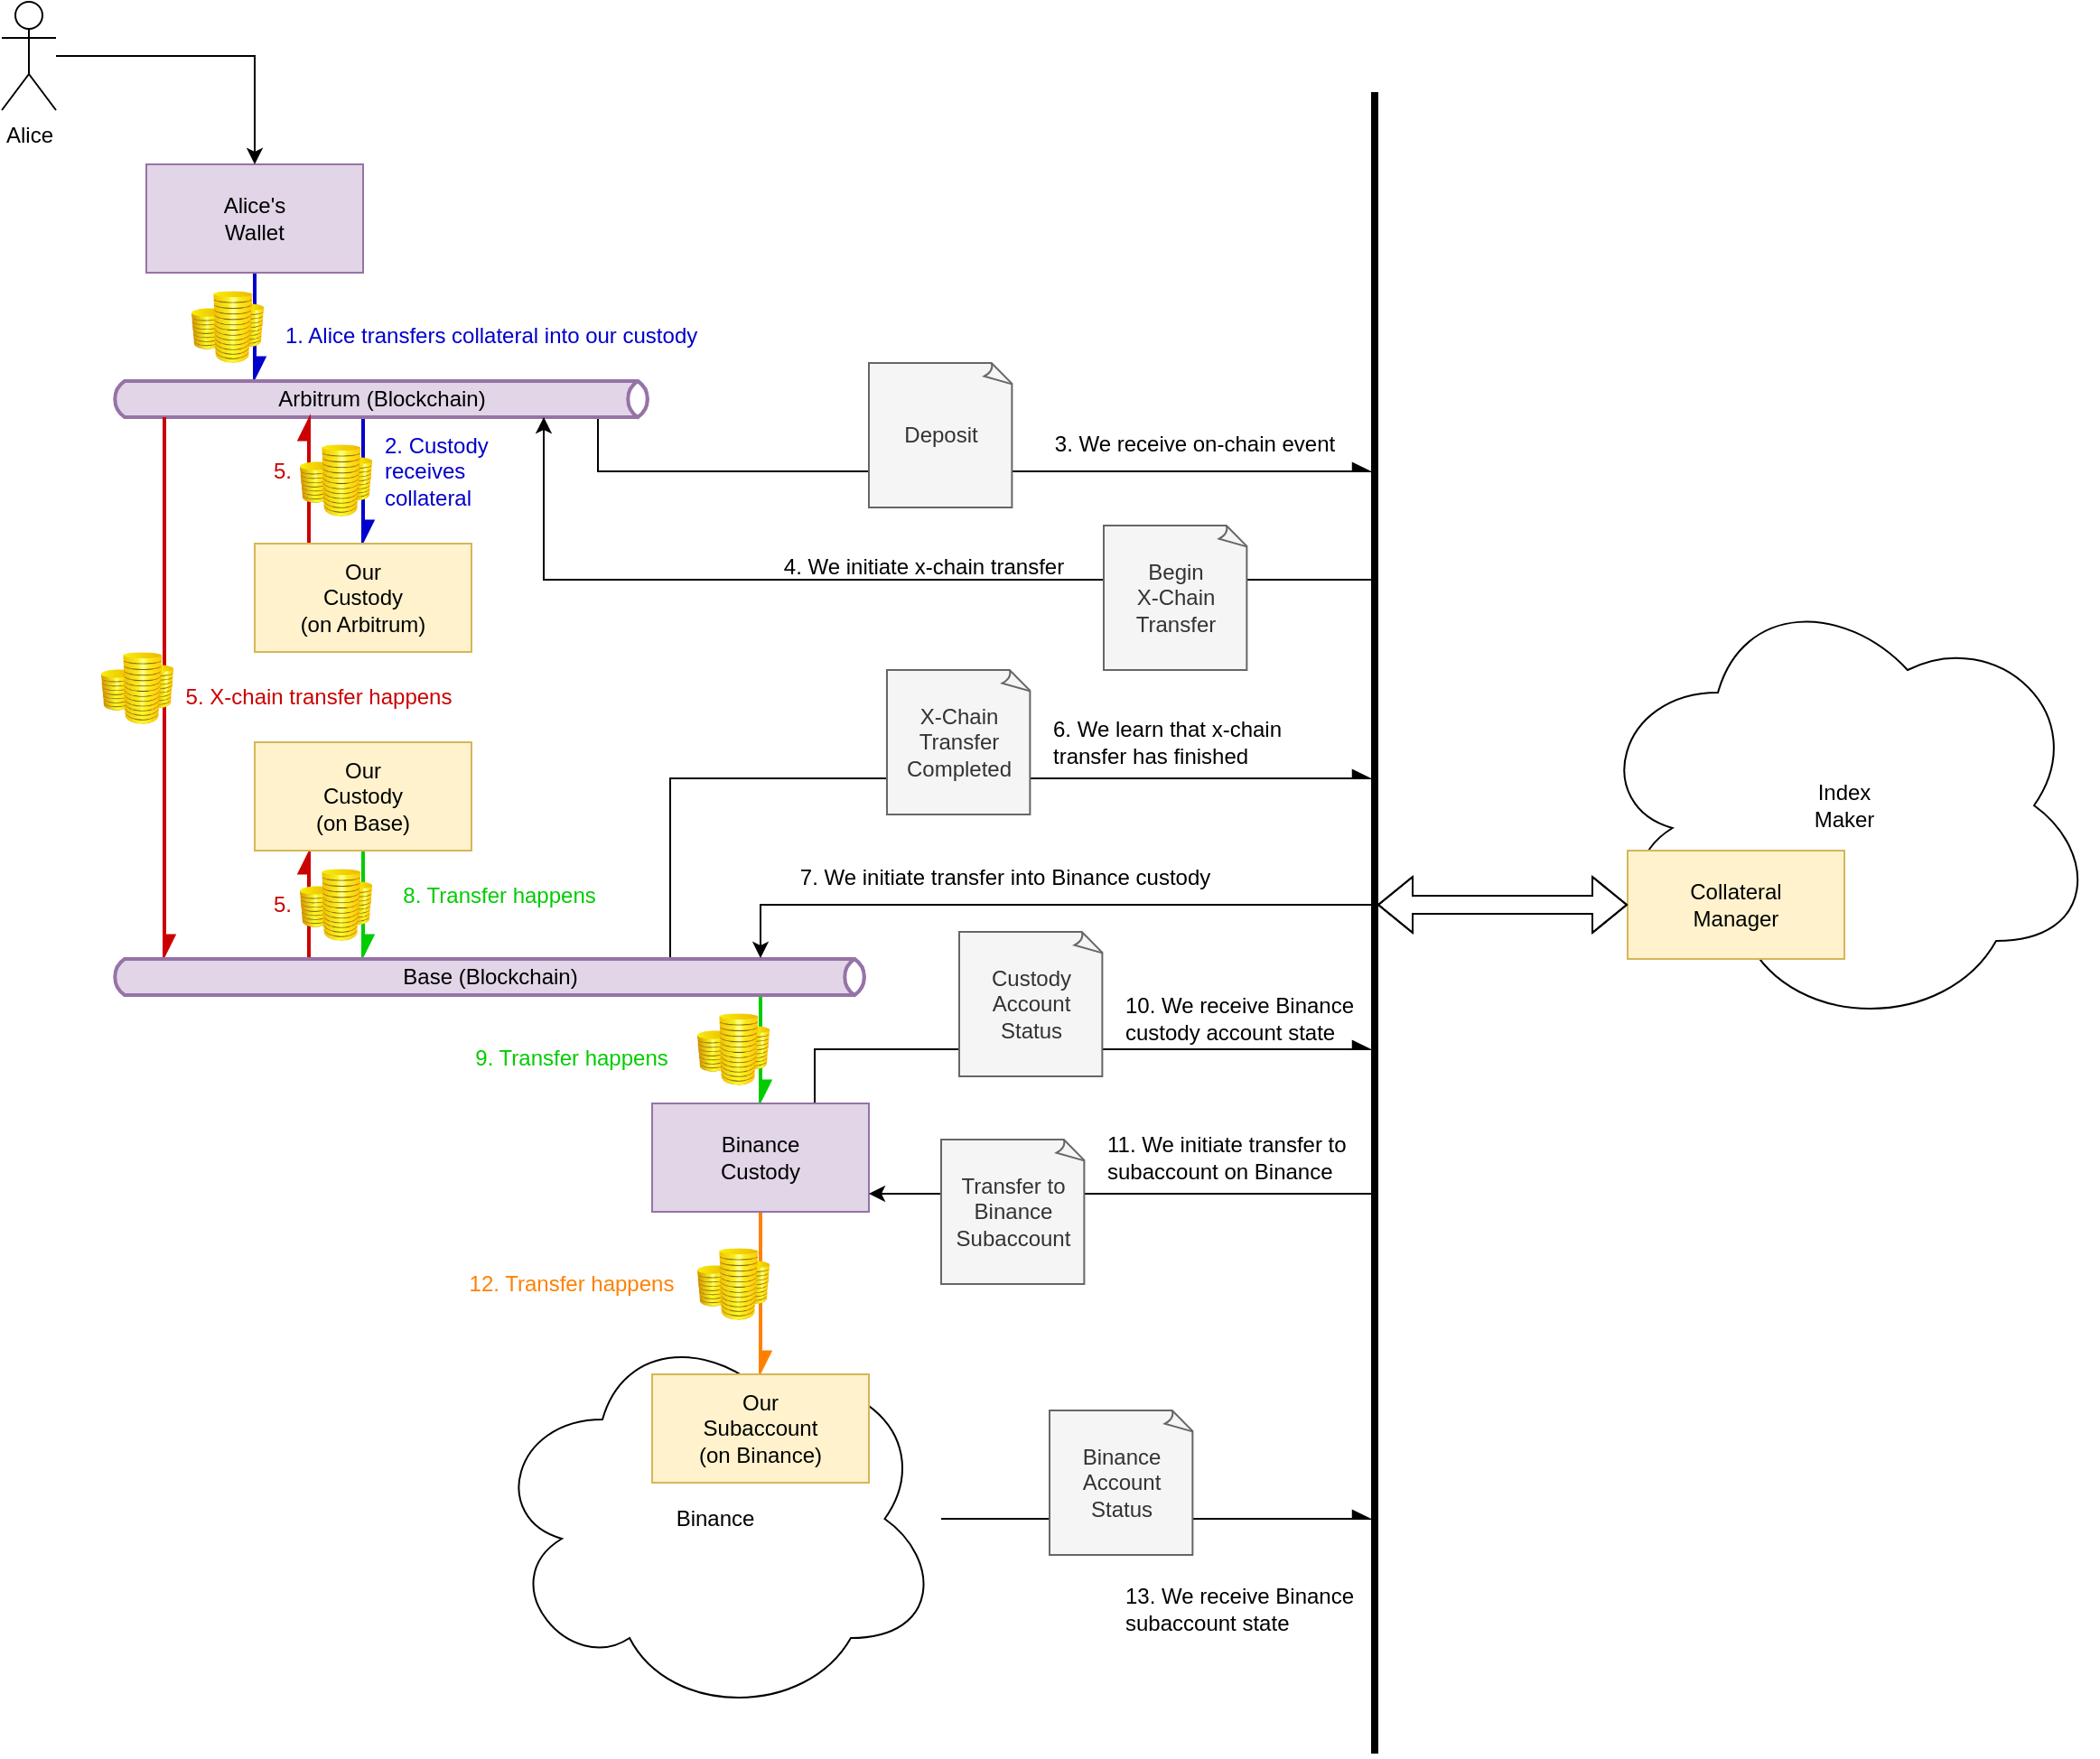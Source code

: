 <mxfile version="24.7.8">
  <diagram name="Page-1" id="yGEEBYdAHtjWrQ1hywJq">
    <mxGraphModel dx="813" dy="1055" grid="1" gridSize="10" guides="1" tooltips="1" connect="1" arrows="1" fold="1" page="1" pageScale="1" pageWidth="827" pageHeight="1169" math="0" shadow="0">
      <root>
        <mxCell id="0" />
        <mxCell id="1" parent="0" />
        <mxCell id="GXLGQrvdn1vJv16QOAwp-51" style="edgeStyle=orthogonalEdgeStyle;rounded=0;orthogonalLoop=1;jettySize=auto;html=1;endArrow=async;endFill=1;endSize=8;" edge="1" parent="1" source="GXLGQrvdn1vJv16QOAwp-49" target="GXLGQrvdn1vJv16QOAwp-38">
          <mxGeometry relative="1" as="geometry">
            <Array as="points">
              <mxPoint x="1540" y="870" />
              <mxPoint x="1540" y="870" />
            </Array>
          </mxGeometry>
        </mxCell>
        <mxCell id="GXLGQrvdn1vJv16QOAwp-49" value="Binance" style="ellipse;shape=cloud;whiteSpace=wrap;html=1;" vertex="1" parent="1">
          <mxGeometry x="1110" y="760" width="250" height="220" as="geometry" />
        </mxCell>
        <mxCell id="GXLGQrvdn1vJv16QOAwp-8" style="edgeStyle=orthogonalEdgeStyle;rounded=0;orthogonalLoop=1;jettySize=auto;html=1;endArrow=async;endFill=1;strokeWidth=2;endSize=8;strokeColor=#0000CC;" edge="1" parent="1" source="GXLGQrvdn1vJv16QOAwp-4" target="GXLGQrvdn1vJv16QOAwp-7">
          <mxGeometry relative="1" as="geometry">
            <Array as="points">
              <mxPoint x="980" y="260" />
              <mxPoint x="980" y="260" />
            </Array>
          </mxGeometry>
        </mxCell>
        <mxCell id="GXLGQrvdn1vJv16QOAwp-4" value="Alice&#39;s&lt;div&gt;Wallet&lt;/div&gt;" style="rounded=0;whiteSpace=wrap;html=1;fillColor=#e1d5e7;strokeColor=#9673a6;" vertex="1" parent="1">
          <mxGeometry x="920" y="120" width="120" height="60" as="geometry" />
        </mxCell>
        <mxCell id="GXLGQrvdn1vJv16QOAwp-10" style="edgeStyle=orthogonalEdgeStyle;rounded=0;orthogonalLoop=1;jettySize=auto;html=1;endArrow=async;endFill=1;strokeWidth=2;endSize=8;strokeColor=#0000CC;" edge="1" parent="1" source="GXLGQrvdn1vJv16QOAwp-7" target="GXLGQrvdn1vJv16QOAwp-9">
          <mxGeometry relative="1" as="geometry">
            <Array as="points">
              <mxPoint x="1040" y="300" />
              <mxPoint x="1040" y="300" />
            </Array>
          </mxGeometry>
        </mxCell>
        <mxCell id="GXLGQrvdn1vJv16QOAwp-39" style="edgeStyle=orthogonalEdgeStyle;rounded=0;orthogonalLoop=1;jettySize=auto;html=1;endArrow=async;endFill=1;endSize=8;" edge="1" parent="1" source="GXLGQrvdn1vJv16QOAwp-7" target="GXLGQrvdn1vJv16QOAwp-38">
          <mxGeometry relative="1" as="geometry">
            <Array as="points">
              <mxPoint x="1170" y="290" />
            </Array>
          </mxGeometry>
        </mxCell>
        <mxCell id="GXLGQrvdn1vJv16QOAwp-7" value="Arbitrum (Blockchain)" style="html=1;outlineConnect=0;fillColor=#e1d5e7;strokeColor=#9673a6;gradientDirection=north;strokeWidth=2;shape=mxgraph.networks.bus;gradientColor=none;gradientDirection=north;perimeter=backbonePerimeter;backboneSize=20;" vertex="1" parent="1">
          <mxGeometry x="900" y="240" width="300" height="20" as="geometry" />
        </mxCell>
        <mxCell id="GXLGQrvdn1vJv16QOAwp-14" style="edgeStyle=orthogonalEdgeStyle;rounded=0;orthogonalLoop=1;jettySize=auto;html=1;endArrow=async;endFill=1;strokeWidth=2;endSize=8;strokeColor=#00CC00;" edge="1" parent="1" source="GXLGQrvdn1vJv16QOAwp-24" target="GXLGQrvdn1vJv16QOAwp-13">
          <mxGeometry relative="1" as="geometry">
            <Array as="points">
              <mxPoint x="1040" y="530" />
              <mxPoint x="1040" y="530" />
            </Array>
          </mxGeometry>
        </mxCell>
        <mxCell id="GXLGQrvdn1vJv16QOAwp-53" style="edgeStyle=orthogonalEdgeStyle;rounded=0;orthogonalLoop=1;jettySize=auto;html=1;endArrow=async;endFill=1;endSize=8;strokeColor=#CC0000;strokeWidth=2;" edge="1" parent="1" source="GXLGQrvdn1vJv16QOAwp-7" target="GXLGQrvdn1vJv16QOAwp-13">
          <mxGeometry relative="1" as="geometry">
            <Array as="points">
              <mxPoint x="930" y="400" />
              <mxPoint x="930" y="400" />
            </Array>
          </mxGeometry>
        </mxCell>
        <mxCell id="GXLGQrvdn1vJv16QOAwp-74" style="edgeStyle=orthogonalEdgeStyle;rounded=0;orthogonalLoop=1;jettySize=auto;html=1;endArrow=async;endFill=1;strokeWidth=2;endSize=8;strokeColor=#CC0000;" edge="1" parent="1" source="GXLGQrvdn1vJv16QOAwp-9" target="GXLGQrvdn1vJv16QOAwp-7">
          <mxGeometry relative="1" as="geometry">
            <mxPoint x="950" y="290" as="targetPoint" />
            <Array as="points">
              <mxPoint x="1010" y="300" />
              <mxPoint x="1010" y="300" />
            </Array>
          </mxGeometry>
        </mxCell>
        <mxCell id="GXLGQrvdn1vJv16QOAwp-9" value="&lt;span style=&quot;background-color: initial;&quot;&gt;Our&lt;/span&gt;&lt;div&gt;&lt;span style=&quot;background-color: initial;&quot;&gt;Custody&lt;/span&gt;&lt;/div&gt;&lt;div&gt;&lt;span style=&quot;background-color: initial;&quot;&gt;(on Arbitrum)&lt;/span&gt;&lt;/div&gt;" style="rounded=0;whiteSpace=wrap;html=1;fillColor=#fff2cc;strokeColor=#d6b656;" vertex="1" parent="1">
          <mxGeometry x="980" y="330" width="120" height="60" as="geometry" />
        </mxCell>
        <mxCell id="GXLGQrvdn1vJv16QOAwp-12" style="edgeStyle=orthogonalEdgeStyle;rounded=0;orthogonalLoop=1;jettySize=auto;html=1;" edge="1" parent="1" source="GXLGQrvdn1vJv16QOAwp-11" target="GXLGQrvdn1vJv16QOAwp-4">
          <mxGeometry relative="1" as="geometry" />
        </mxCell>
        <mxCell id="GXLGQrvdn1vJv16QOAwp-11" value="Alice" style="shape=umlActor;verticalLabelPosition=bottom;verticalAlign=top;html=1;outlineConnect=0;" vertex="1" parent="1">
          <mxGeometry x="840" y="30" width="30" height="60" as="geometry" />
        </mxCell>
        <mxCell id="GXLGQrvdn1vJv16QOAwp-16" style="edgeStyle=orthogonalEdgeStyle;rounded=0;orthogonalLoop=1;jettySize=auto;html=1;endArrow=async;endFill=1;strokeWidth=2;endSize=8;strokeColor=#00CC00;" edge="1" parent="1" source="GXLGQrvdn1vJv16QOAwp-13" target="GXLGQrvdn1vJv16QOAwp-15">
          <mxGeometry relative="1" as="geometry">
            <Array as="points">
              <mxPoint x="1260" y="590" />
              <mxPoint x="1260" y="590" />
            </Array>
          </mxGeometry>
        </mxCell>
        <mxCell id="GXLGQrvdn1vJv16QOAwp-42" style="edgeStyle=orthogonalEdgeStyle;rounded=0;orthogonalLoop=1;jettySize=auto;html=1;endArrow=async;endFill=1;endSize=8;" edge="1" parent="1" source="GXLGQrvdn1vJv16QOAwp-13" target="GXLGQrvdn1vJv16QOAwp-38">
          <mxGeometry relative="1" as="geometry">
            <Array as="points">
              <mxPoint x="1210" y="460" />
            </Array>
          </mxGeometry>
        </mxCell>
        <mxCell id="GXLGQrvdn1vJv16QOAwp-76" style="edgeStyle=orthogonalEdgeStyle;rounded=0;orthogonalLoop=1;jettySize=auto;html=1;endArrow=async;endFill=1;endSize=8;strokeColor=#CC0000;strokeWidth=2;" edge="1" parent="1" source="GXLGQrvdn1vJv16QOAwp-13" target="GXLGQrvdn1vJv16QOAwp-24">
          <mxGeometry relative="1" as="geometry">
            <Array as="points">
              <mxPoint x="1010" y="530" />
              <mxPoint x="1010" y="530" />
            </Array>
          </mxGeometry>
        </mxCell>
        <mxCell id="GXLGQrvdn1vJv16QOAwp-13" value="Base (Blockchain)" style="html=1;outlineConnect=0;fillColor=#e1d5e7;strokeColor=#9673a6;gradientDirection=north;strokeWidth=2;shape=mxgraph.networks.bus;gradientColor=none;gradientDirection=north;perimeter=backbonePerimeter;backboneSize=20;" vertex="1" parent="1">
          <mxGeometry x="900" y="560" width="420" height="20" as="geometry" />
        </mxCell>
        <mxCell id="GXLGQrvdn1vJv16QOAwp-18" style="edgeStyle=orthogonalEdgeStyle;rounded=0;orthogonalLoop=1;jettySize=auto;html=1;endArrow=async;endFill=1;strokeWidth=2;endSize=8;strokeColor=#FF8000;" edge="1" parent="1" source="GXLGQrvdn1vJv16QOAwp-15" target="GXLGQrvdn1vJv16QOAwp-17">
          <mxGeometry relative="1" as="geometry" />
        </mxCell>
        <mxCell id="GXLGQrvdn1vJv16QOAwp-63" style="edgeStyle=orthogonalEdgeStyle;rounded=0;orthogonalLoop=1;jettySize=auto;html=1;endArrow=async;endFill=1;endSize=8;" edge="1" parent="1" source="GXLGQrvdn1vJv16QOAwp-15" target="GXLGQrvdn1vJv16QOAwp-38">
          <mxGeometry relative="1" as="geometry">
            <Array as="points">
              <mxPoint x="1290" y="610" />
            </Array>
          </mxGeometry>
        </mxCell>
        <mxCell id="GXLGQrvdn1vJv16QOAwp-15" value="&lt;span style=&quot;background-color: initial;&quot;&gt;Binance&lt;/span&gt;&lt;div&gt;&lt;span style=&quot;background-color: initial;&quot;&gt;Custody&lt;/span&gt;&lt;/div&gt;" style="rounded=0;whiteSpace=wrap;html=1;fillColor=#e1d5e7;strokeColor=#9673a6;" vertex="1" parent="1">
          <mxGeometry x="1200" y="640" width="120" height="60" as="geometry" />
        </mxCell>
        <mxCell id="GXLGQrvdn1vJv16QOAwp-17" value="&lt;div&gt;Our&lt;/div&gt;&lt;div&gt;Subaccount&lt;/div&gt;&lt;div&gt;(on&amp;nbsp;&lt;span style=&quot;background-color: initial;&quot;&gt;Binance)&lt;/span&gt;&lt;/div&gt;" style="rounded=0;whiteSpace=wrap;html=1;fillColor=#fff2cc;strokeColor=#d6b656;" vertex="1" parent="1">
          <mxGeometry x="1200" y="790" width="120" height="60" as="geometry" />
        </mxCell>
        <mxCell id="GXLGQrvdn1vJv16QOAwp-19" value="" style="image;html=1;image=img/lib/clip_art/finance/Coins_128x128.png" vertex="1" parent="1">
          <mxGeometry x="940" y="190" width="50" height="40" as="geometry" />
        </mxCell>
        <mxCell id="GXLGQrvdn1vJv16QOAwp-20" value="" style="image;html=1;image=img/lib/clip_art/finance/Coins_128x128.png" vertex="1" parent="1">
          <mxGeometry x="1000" y="275" width="50" height="40" as="geometry" />
        </mxCell>
        <mxCell id="GXLGQrvdn1vJv16QOAwp-21" value="" style="image;html=1;image=img/lib/clip_art/finance/Coins_128x128.png" vertex="1" parent="1">
          <mxGeometry x="1000" y="510" width="50" height="40" as="geometry" />
        </mxCell>
        <mxCell id="GXLGQrvdn1vJv16QOAwp-22" value="" style="image;html=1;image=img/lib/clip_art/finance/Coins_128x128.png" vertex="1" parent="1">
          <mxGeometry x="1220" y="590" width="50" height="40" as="geometry" />
        </mxCell>
        <mxCell id="GXLGQrvdn1vJv16QOAwp-23" value="" style="image;html=1;image=img/lib/clip_art/finance/Coins_128x128.png" vertex="1" parent="1">
          <mxGeometry x="1220" y="720" width="50" height="40" as="geometry" />
        </mxCell>
        <mxCell id="GXLGQrvdn1vJv16QOAwp-24" value="&lt;span style=&quot;background-color: initial;&quot;&gt;Our&lt;/span&gt;&lt;div&gt;&lt;span style=&quot;background-color: initial;&quot;&gt;Custody&lt;/span&gt;&lt;/div&gt;&lt;div&gt;&lt;span style=&quot;background-color: initial;&quot;&gt;(on Base)&lt;/span&gt;&lt;/div&gt;" style="rounded=0;whiteSpace=wrap;html=1;fillColor=#fff2cc;strokeColor=#d6b656;" vertex="1" parent="1">
          <mxGeometry x="980" y="440" width="120" height="60" as="geometry" />
        </mxCell>
        <mxCell id="GXLGQrvdn1vJv16QOAwp-36" value="Deposit" style="whiteSpace=wrap;html=1;shape=mxgraph.basic.document;fillColor=#f5f5f5;fontColor=#333333;strokeColor=#666666;" vertex="1" parent="1">
          <mxGeometry x="1320" y="230" width="80" height="80" as="geometry" />
        </mxCell>
        <mxCell id="GXLGQrvdn1vJv16QOAwp-41" style="edgeStyle=orthogonalEdgeStyle;rounded=0;orthogonalLoop=1;jettySize=auto;html=1;" edge="1" parent="1" source="GXLGQrvdn1vJv16QOAwp-38" target="GXLGQrvdn1vJv16QOAwp-7">
          <mxGeometry relative="1" as="geometry">
            <Array as="points">
              <mxPoint x="1140" y="350" />
            </Array>
          </mxGeometry>
        </mxCell>
        <mxCell id="GXLGQrvdn1vJv16QOAwp-47" style="edgeStyle=orthogonalEdgeStyle;rounded=0;orthogonalLoop=1;jettySize=auto;html=1;" edge="1" parent="1" source="GXLGQrvdn1vJv16QOAwp-38" target="GXLGQrvdn1vJv16QOAwp-15">
          <mxGeometry relative="1" as="geometry">
            <Array as="points">
              <mxPoint x="1540" y="690" />
              <mxPoint x="1540" y="690" />
            </Array>
          </mxGeometry>
        </mxCell>
        <mxCell id="GXLGQrvdn1vJv16QOAwp-61" style="edgeStyle=orthogonalEdgeStyle;rounded=0;orthogonalLoop=1;jettySize=auto;html=1;" edge="1" parent="1" source="GXLGQrvdn1vJv16QOAwp-38" target="GXLGQrvdn1vJv16QOAwp-13">
          <mxGeometry relative="1" as="geometry">
            <Array as="points">
              <mxPoint x="1260" y="530" />
            </Array>
          </mxGeometry>
        </mxCell>
        <mxCell id="GXLGQrvdn1vJv16QOAwp-38" value="" style="line;strokeWidth=4;direction=south;html=1;perimeter=backbonePerimeter;points=[];outlineConnect=0;" vertex="1" parent="1">
          <mxGeometry x="1580" y="80" width="40" height="920" as="geometry" />
        </mxCell>
        <mxCell id="GXLGQrvdn1vJv16QOAwp-43" value="&lt;div&gt;X-Chain&lt;/div&gt;Transfer&lt;div&gt;Completed&lt;/div&gt;" style="whiteSpace=wrap;html=1;shape=mxgraph.basic.document;fillColor=#f5f5f5;fontColor=#333333;strokeColor=#666666;" vertex="1" parent="1">
          <mxGeometry x="1330" y="400" width="80" height="80" as="geometry" />
        </mxCell>
        <mxCell id="GXLGQrvdn1vJv16QOAwp-44" value="Begin&lt;div&gt;X-Chain&lt;br&gt;&lt;div&gt;Transfer&lt;/div&gt;&lt;/div&gt;" style="whiteSpace=wrap;html=1;shape=mxgraph.basic.document;fillColor=#f5f5f5;fontColor=#333333;strokeColor=#666666;" vertex="1" parent="1">
          <mxGeometry x="1450" y="320" width="80" height="80" as="geometry" />
        </mxCell>
        <mxCell id="GXLGQrvdn1vJv16QOAwp-28" value="Index&lt;div&gt;Maker&lt;/div&gt;" style="ellipse;shape=cloud;whiteSpace=wrap;html=1;" vertex="1" parent="1">
          <mxGeometry x="1720" y="350" width="280" height="250" as="geometry" />
        </mxCell>
        <mxCell id="GXLGQrvdn1vJv16QOAwp-46" value="Collateral&lt;div&gt;Manager&lt;/div&gt;" style="rounded=0;whiteSpace=wrap;html=1;fillColor=#fff2cc;strokeColor=#d6b656;" vertex="1" parent="1">
          <mxGeometry x="1740" y="500" width="120" height="60" as="geometry" />
        </mxCell>
        <mxCell id="GXLGQrvdn1vJv16QOAwp-40" style="edgeStyle=orthogonalEdgeStyle;rounded=0;orthogonalLoop=1;jettySize=auto;html=1;startArrow=classic;startFill=1;shape=flexArrow;endSize=6;strokeWidth=1;fillColor=default;" edge="1" parent="1" source="GXLGQrvdn1vJv16QOAwp-38" target="GXLGQrvdn1vJv16QOAwp-46">
          <mxGeometry relative="1" as="geometry">
            <Array as="points">
              <mxPoint x="1640" y="530" />
              <mxPoint x="1640" y="530" />
            </Array>
          </mxGeometry>
        </mxCell>
        <mxCell id="GXLGQrvdn1vJv16QOAwp-48" value="&lt;div&gt;&lt;span style=&quot;background-color: initial;&quot;&gt;Transfer&amp;nbsp;&lt;/span&gt;&lt;span style=&quot;background-color: initial;&quot;&gt;to&lt;/span&gt;&lt;/div&gt;&lt;div&gt;&lt;span style=&quot;background-color: initial;&quot;&gt;Binance&lt;/span&gt;&lt;/div&gt;&lt;div&gt;&lt;span style=&quot;background-color: initial;&quot;&gt;Subaccount&lt;/span&gt;&lt;/div&gt;" style="whiteSpace=wrap;html=1;shape=mxgraph.basic.document;fillColor=#f5f5f5;fontColor=#333333;strokeColor=#666666;" vertex="1" parent="1">
          <mxGeometry x="1360" y="660" width="80" height="80" as="geometry" />
        </mxCell>
        <mxCell id="GXLGQrvdn1vJv16QOAwp-52" value="&lt;div&gt;Binance&lt;/div&gt;&lt;div&gt;Account&lt;/div&gt;&lt;div&gt;Status&lt;/div&gt;" style="whiteSpace=wrap;html=1;shape=mxgraph.basic.document;fillColor=#f5f5f5;fontColor=#333333;strokeColor=#666666;" vertex="1" parent="1">
          <mxGeometry x="1420" y="810" width="80" height="80" as="geometry" />
        </mxCell>
        <mxCell id="GXLGQrvdn1vJv16QOAwp-54" value="" style="image;html=1;image=img/lib/clip_art/finance/Coins_128x128.png" vertex="1" parent="1">
          <mxGeometry x="890" y="390" width="50" height="40" as="geometry" />
        </mxCell>
        <mxCell id="GXLGQrvdn1vJv16QOAwp-55" value="1. Alice transfers collateral into our custody" style="text;html=1;align=left;verticalAlign=middle;resizable=0;points=[];autosize=1;strokeColor=none;fillColor=none;fontColor=#0000CC;" vertex="1" parent="1">
          <mxGeometry x="995" y="200" width="250" height="30" as="geometry" />
        </mxCell>
        <mxCell id="GXLGQrvdn1vJv16QOAwp-56" value="3. We receive on-chain event" style="text;html=1;align=center;verticalAlign=middle;resizable=0;points=[];autosize=1;strokeColor=none;fillColor=none;" vertex="1" parent="1">
          <mxGeometry x="1410" y="260" width="180" height="30" as="geometry" />
        </mxCell>
        <mxCell id="GXLGQrvdn1vJv16QOAwp-57" value="4. We initiate x-chain transfer" style="text;html=1;align=center;verticalAlign=middle;resizable=0;points=[];autosize=1;strokeColor=none;fillColor=none;" vertex="1" parent="1">
          <mxGeometry x="1260" y="328" width="180" height="30" as="geometry" />
        </mxCell>
        <mxCell id="GXLGQrvdn1vJv16QOAwp-58" value="5. X-chain transfer happens" style="text;html=1;align=center;verticalAlign=middle;resizable=0;points=[];autosize=1;strokeColor=none;fillColor=none;fontColor=#CC0000;" vertex="1" parent="1">
          <mxGeometry x="930" y="400" width="170" height="30" as="geometry" />
        </mxCell>
        <mxCell id="GXLGQrvdn1vJv16QOAwp-59" value="6. We learn that&amp;nbsp;&lt;span style=&quot;background-color: initial;&quot;&gt;x-chain&lt;/span&gt;&lt;div&gt;&lt;span style=&quot;background-color: initial;&quot;&gt;transfer has&amp;nbsp;&lt;/span&gt;&lt;span style=&quot;background-color: initial;&quot;&gt;finished&lt;/span&gt;&lt;/div&gt;" style="text;html=1;align=left;verticalAlign=middle;resizable=0;points=[];autosize=1;strokeColor=none;fillColor=none;" vertex="1" parent="1">
          <mxGeometry x="1420" y="420" width="150" height="40" as="geometry" />
        </mxCell>
        <mxCell id="GXLGQrvdn1vJv16QOAwp-62" value="7. We initiate transfer into Binance custody" style="text;html=1;align=center;verticalAlign=middle;resizable=0;points=[];autosize=1;strokeColor=none;fillColor=none;" vertex="1" parent="1">
          <mxGeometry x="1270" y="500" width="250" height="30" as="geometry" />
        </mxCell>
        <mxCell id="GXLGQrvdn1vJv16QOAwp-64" value="Custody&lt;div&gt;Account&lt;/div&gt;&lt;div&gt;Status&lt;/div&gt;" style="whiteSpace=wrap;html=1;shape=mxgraph.basic.document;fillColor=#f5f5f5;fontColor=#333333;strokeColor=#666666;" vertex="1" parent="1">
          <mxGeometry x="1370" y="545" width="80" height="80" as="geometry" />
        </mxCell>
        <mxCell id="GXLGQrvdn1vJv16QOAwp-65" value="10. We receive Binance&lt;div&gt;custody&amp;nbsp;&lt;span style=&quot;background-color: initial;&quot;&gt;account state&lt;/span&gt;&lt;/div&gt;" style="text;html=1;align=left;verticalAlign=middle;resizable=0;points=[];autosize=1;strokeColor=none;fillColor=none;" vertex="1" parent="1">
          <mxGeometry x="1460" y="573" width="150" height="40" as="geometry" />
        </mxCell>
        <mxCell id="GXLGQrvdn1vJv16QOAwp-66" value="11. We initiate transfer &lt;span style=&quot;background-color: initial;&quot;&gt;to&lt;/span&gt;&lt;div style=&quot;&quot;&gt;&lt;span style=&quot;background-color: initial;&quot;&gt;subaccount on Binance&lt;/span&gt;&lt;/div&gt;" style="text;html=1;align=left;verticalAlign=middle;resizable=0;points=[];autosize=1;strokeColor=none;fillColor=none;" vertex="1" parent="1">
          <mxGeometry x="1450" y="650" width="160" height="40" as="geometry" />
        </mxCell>
        <mxCell id="GXLGQrvdn1vJv16QOAwp-67" value="8. Transfer happens" style="text;html=1;align=center;verticalAlign=middle;resizable=0;points=[];autosize=1;strokeColor=none;fillColor=none;fontColor=#00CC00;" vertex="1" parent="1">
          <mxGeometry x="1050" y="510" width="130" height="30" as="geometry" />
        </mxCell>
        <mxCell id="GXLGQrvdn1vJv16QOAwp-68" value="9. Transfer happens" style="text;html=1;align=center;verticalAlign=middle;resizable=0;points=[];autosize=1;strokeColor=none;fillColor=none;fontColor=#00CC00;" vertex="1" parent="1">
          <mxGeometry x="1090" y="600" width="130" height="30" as="geometry" />
        </mxCell>
        <mxCell id="GXLGQrvdn1vJv16QOAwp-69" value="12. Transfer happens" style="text;html=1;align=center;verticalAlign=middle;resizable=0;points=[];autosize=1;strokeColor=none;fillColor=none;fontColor=#FF8000;" vertex="1" parent="1">
          <mxGeometry x="1085" y="725" width="140" height="30" as="geometry" />
        </mxCell>
        <mxCell id="GXLGQrvdn1vJv16QOAwp-70" value="13. We receive Binance&lt;div&gt;sub&lt;span style=&quot;background-color: initial;&quot;&gt;account state&lt;/span&gt;&lt;/div&gt;" style="text;html=1;align=left;verticalAlign=middle;resizable=0;points=[];autosize=1;strokeColor=none;fillColor=none;" vertex="1" parent="1">
          <mxGeometry x="1460" y="900" width="150" height="40" as="geometry" />
        </mxCell>
        <mxCell id="GXLGQrvdn1vJv16QOAwp-71" value="2. Custody&lt;div&gt;receives&lt;div&gt;collateral&lt;/div&gt;&lt;/div&gt;" style="text;html=1;align=left;verticalAlign=middle;resizable=0;points=[];autosize=1;strokeColor=none;fillColor=none;fontColor=#0000CC;" vertex="1" parent="1">
          <mxGeometry x="1050" y="260" width="80" height="60" as="geometry" />
        </mxCell>
        <mxCell id="GXLGQrvdn1vJv16QOAwp-77" value="5." style="text;html=1;align=center;verticalAlign=middle;resizable=0;points=[];autosize=1;strokeColor=none;fillColor=none;fontColor=#CC0000;" vertex="1" parent="1">
          <mxGeometry x="980" y="275" width="30" height="30" as="geometry" />
        </mxCell>
        <mxCell id="GXLGQrvdn1vJv16QOAwp-78" value="5." style="text;html=1;align=center;verticalAlign=middle;resizable=0;points=[];autosize=1;strokeColor=none;fillColor=none;fontColor=#CC0000;" vertex="1" parent="1">
          <mxGeometry x="980" y="515" width="30" height="30" as="geometry" />
        </mxCell>
      </root>
    </mxGraphModel>
  </diagram>
</mxfile>
